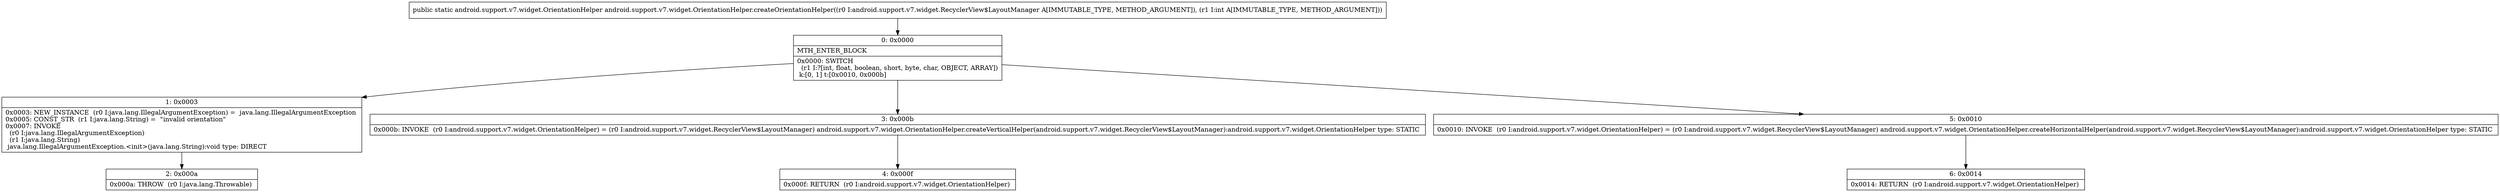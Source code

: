 digraph "CFG forandroid.support.v7.widget.OrientationHelper.createOrientationHelper(Landroid\/support\/v7\/widget\/RecyclerView$LayoutManager;I)Landroid\/support\/v7\/widget\/OrientationHelper;" {
Node_0 [shape=record,label="{0\:\ 0x0000|MTH_ENTER_BLOCK\l|0x0000: SWITCH  \l  (r1 I:?[int, float, boolean, short, byte, char, OBJECT, ARRAY])\l k:[0, 1] t:[0x0010, 0x000b] \l}"];
Node_1 [shape=record,label="{1\:\ 0x0003|0x0003: NEW_INSTANCE  (r0 I:java.lang.IllegalArgumentException) =  java.lang.IllegalArgumentException \l0x0005: CONST_STR  (r1 I:java.lang.String) =  \"invalid orientation\" \l0x0007: INVOKE  \l  (r0 I:java.lang.IllegalArgumentException)\l  (r1 I:java.lang.String)\l java.lang.IllegalArgumentException.\<init\>(java.lang.String):void type: DIRECT \l}"];
Node_2 [shape=record,label="{2\:\ 0x000a|0x000a: THROW  (r0 I:java.lang.Throwable) \l}"];
Node_3 [shape=record,label="{3\:\ 0x000b|0x000b: INVOKE  (r0 I:android.support.v7.widget.OrientationHelper) = (r0 I:android.support.v7.widget.RecyclerView$LayoutManager) android.support.v7.widget.OrientationHelper.createVerticalHelper(android.support.v7.widget.RecyclerView$LayoutManager):android.support.v7.widget.OrientationHelper type: STATIC \l}"];
Node_4 [shape=record,label="{4\:\ 0x000f|0x000f: RETURN  (r0 I:android.support.v7.widget.OrientationHelper) \l}"];
Node_5 [shape=record,label="{5\:\ 0x0010|0x0010: INVOKE  (r0 I:android.support.v7.widget.OrientationHelper) = (r0 I:android.support.v7.widget.RecyclerView$LayoutManager) android.support.v7.widget.OrientationHelper.createHorizontalHelper(android.support.v7.widget.RecyclerView$LayoutManager):android.support.v7.widget.OrientationHelper type: STATIC \l}"];
Node_6 [shape=record,label="{6\:\ 0x0014|0x0014: RETURN  (r0 I:android.support.v7.widget.OrientationHelper) \l}"];
MethodNode[shape=record,label="{public static android.support.v7.widget.OrientationHelper android.support.v7.widget.OrientationHelper.createOrientationHelper((r0 I:android.support.v7.widget.RecyclerView$LayoutManager A[IMMUTABLE_TYPE, METHOD_ARGUMENT]), (r1 I:int A[IMMUTABLE_TYPE, METHOD_ARGUMENT])) }"];
MethodNode -> Node_0;
Node_0 -> Node_1;
Node_0 -> Node_3;
Node_0 -> Node_5;
Node_1 -> Node_2;
Node_3 -> Node_4;
Node_5 -> Node_6;
}

